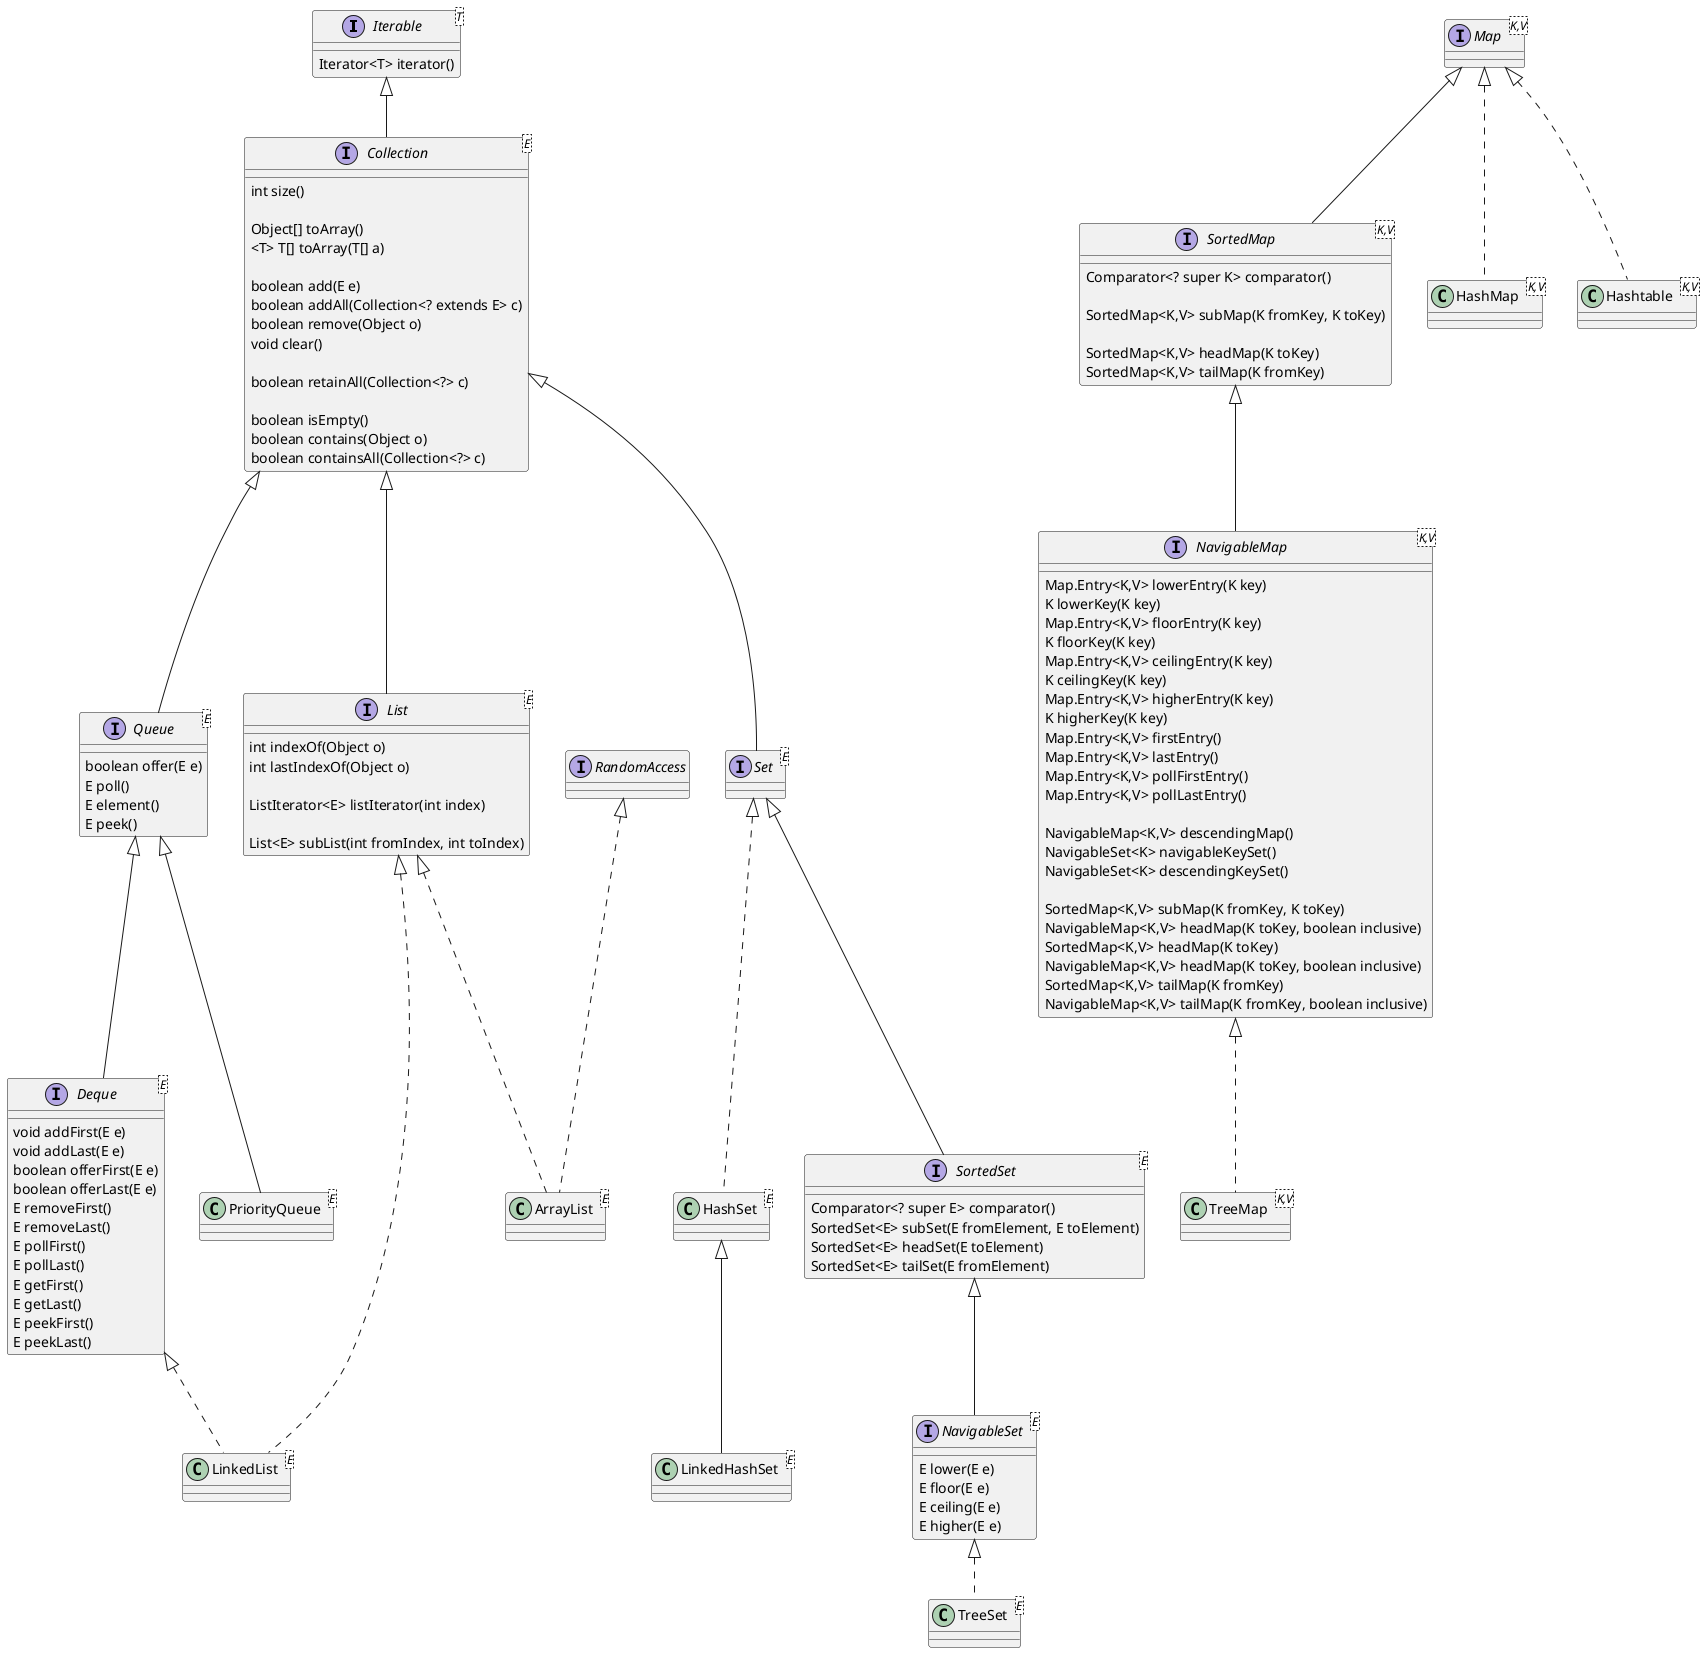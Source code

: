 @startuml

interface Iterable<T> {

    Iterator<T> iterator()

}

interface Map<K,V>

interface Collection<E> extends Iterable {

    int size()

    Object[] toArray()
    <T> T[] toArray(T[] a)

    boolean add(E e)
    boolean addAll(Collection<? extends E> c)
    boolean remove(Object o)
    void clear()

    boolean retainAll(Collection<?> c)

    boolean isEmpty()
    boolean contains(Object o)
    boolean containsAll(Collection<?> c)
}

interface Queue<E> extends Collection {

    boolean offer(E e)
    E poll()
    E element()
    E peek()
}

interface Deque<E> extends Queue {

    void addFirst(E e)
    void addLast(E e)
    boolean offerFirst(E e)
    boolean offerLast(E e)
    E removeFirst()
    E removeLast()
    E pollFirst()
    E pollLast()
    E getFirst()
    E getLast()
    E peekFirst()
    E peekLast()
}

class PriorityQueue<E> extends Queue

interface List<E> extends Collection {

    int indexOf(Object o)
    int lastIndexOf(Object o)

    ListIterator<E> listIterator(int index)

    List<E> subList(int fromIndex, int toIndex)
}

interface Set<E> extends Collection


class ArrayList<E> implements List, RandomAccess

class LinkedList<E> implements List, Deque


class HashSet<E> implements Set

interface SortedSet<E> extends Set {
    Comparator<? super E> comparator()
    SortedSet<E> subSet(E fromElement, E toElement)
    SortedSet<E> headSet(E toElement)
    SortedSet<E> tailSet(E fromElement)
}

interface NavigableSet<E> extends SortedSet {
    E lower(E e)
    E floor(E e)
    E ceiling(E e)
    E higher(E e)
}



class TreeSet<E> implements NavigableSet

class LinkedHashSet<E> extends HashSet

interface SortedMap<K,V> extends Map {

    Comparator<? super K> comparator()

    SortedMap<K,V> subMap(K fromKey, K toKey)

    SortedMap<K,V> headMap(K toKey)
    SortedMap<K,V> tailMap(K fromKey)
}

interface NavigableMap<K,V> extends SortedMap {

    Map.Entry<K,V> lowerEntry(K key)
    K lowerKey(K key)
    Map.Entry<K,V> floorEntry(K key)
    K floorKey(K key)
    Map.Entry<K,V> ceilingEntry(K key)
    K ceilingKey(K key)
    Map.Entry<K,V> higherEntry(K key)
    K higherKey(K key)
    Map.Entry<K,V> firstEntry()
    Map.Entry<K,V> lastEntry()
    Map.Entry<K,V> pollFirstEntry()
    Map.Entry<K,V> pollLastEntry()

    NavigableMap<K,V> descendingMap()
    NavigableSet<K> navigableKeySet()
    NavigableSet<K> descendingKeySet()

    SortedMap<K,V> subMap(K fromKey, K toKey)
    NavigableMap<K,V> headMap(K toKey, boolean inclusive)
    SortedMap<K,V> headMap(K toKey)
    NavigableMap<K,V> headMap(K toKey, boolean inclusive)
    SortedMap<K,V> tailMap(K fromKey)
    NavigableMap<K,V> tailMap(K fromKey, boolean inclusive)
}

class HashMap<K,V> implements Map

class TreeMap<K,V> implements NavigableMap

class Hashtable<K,V> implements Map

@enduml